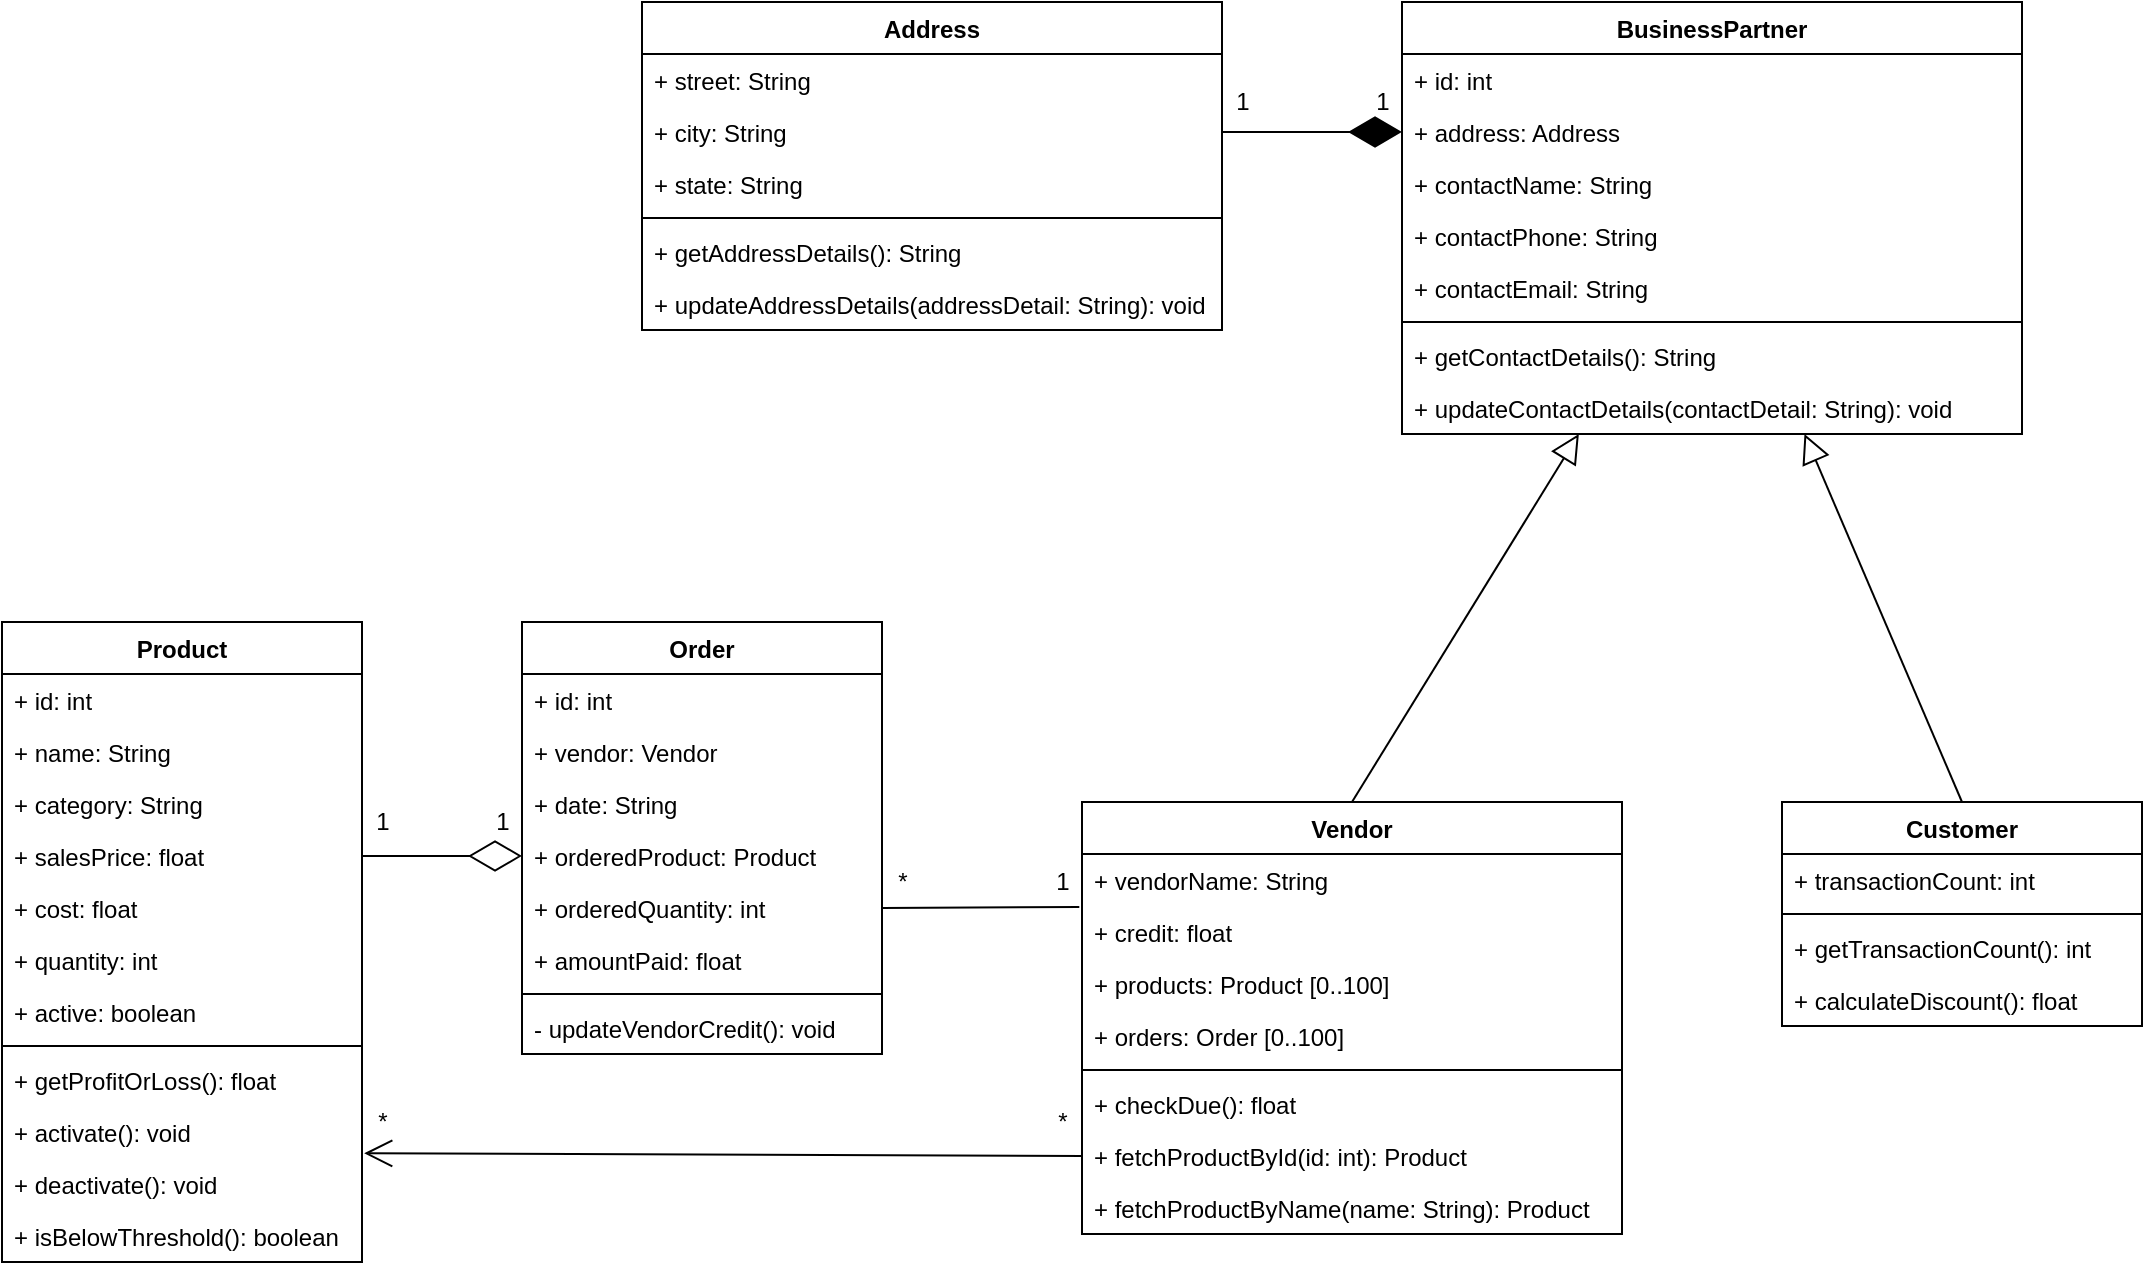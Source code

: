<mxfile version="14.2.6" type="device"><diagram id="m-LNZGUpLtwKPk3Pazps" name="Page-1"><mxGraphModel dx="1038" dy="1717" grid="1" gridSize="10" guides="1" tooltips="1" connect="1" arrows="1" fold="1" page="1" pageScale="1" pageWidth="850" pageHeight="1100" math="0" shadow="0"><root><mxCell id="0"/><mxCell id="1" parent="0"/><mxCell id="ExjV_kXQ1D-19BJYro0E-1" value="Product" style="swimlane;fontStyle=1;align=center;verticalAlign=top;childLayout=stackLayout;horizontal=1;startSize=26;horizontalStack=0;resizeParent=1;resizeParentMax=0;resizeLast=0;collapsible=1;marginBottom=0;" vertex="1" parent="1"><mxGeometry x="110" y="30" width="180" height="320" as="geometry"><mxRectangle x="200" y="120" width="80" height="26" as="alternateBounds"/></mxGeometry></mxCell><mxCell id="ExjV_kXQ1D-19BJYro0E-2" value="+ id: int" style="text;strokeColor=none;fillColor=none;align=left;verticalAlign=top;spacingLeft=4;spacingRight=4;overflow=hidden;rotatable=0;points=[[0,0.5],[1,0.5]];portConstraint=eastwest;" vertex="1" parent="ExjV_kXQ1D-19BJYro0E-1"><mxGeometry y="26" width="180" height="26" as="geometry"/></mxCell><mxCell id="ExjV_kXQ1D-19BJYro0E-3" value="+ name: String" style="text;strokeColor=none;fillColor=none;align=left;verticalAlign=top;spacingLeft=4;spacingRight=4;overflow=hidden;rotatable=0;points=[[0,0.5],[1,0.5]];portConstraint=eastwest;" vertex="1" parent="ExjV_kXQ1D-19BJYro0E-1"><mxGeometry y="52" width="180" height="26" as="geometry"/></mxCell><mxCell id="ExjV_kXQ1D-19BJYro0E-4" value="+ category: String" style="text;strokeColor=none;fillColor=none;align=left;verticalAlign=top;spacingLeft=4;spacingRight=4;overflow=hidden;rotatable=0;points=[[0,0.5],[1,0.5]];portConstraint=eastwest;" vertex="1" parent="ExjV_kXQ1D-19BJYro0E-1"><mxGeometry y="78" width="180" height="26" as="geometry"/></mxCell><mxCell id="ExjV_kXQ1D-19BJYro0E-5" value="+ salesPrice: float" style="text;strokeColor=none;fillColor=none;align=left;verticalAlign=top;spacingLeft=4;spacingRight=4;overflow=hidden;rotatable=0;points=[[0,0.5],[1,0.5]];portConstraint=eastwest;" vertex="1" parent="ExjV_kXQ1D-19BJYro0E-1"><mxGeometry y="104" width="180" height="26" as="geometry"/></mxCell><mxCell id="ExjV_kXQ1D-19BJYro0E-6" value="+ cost: float" style="text;strokeColor=none;fillColor=none;align=left;verticalAlign=top;spacingLeft=4;spacingRight=4;overflow=hidden;rotatable=0;points=[[0,0.5],[1,0.5]];portConstraint=eastwest;" vertex="1" parent="ExjV_kXQ1D-19BJYro0E-1"><mxGeometry y="130" width="180" height="26" as="geometry"/></mxCell><mxCell id="ExjV_kXQ1D-19BJYro0E-7" value="+ quantity: int" style="text;strokeColor=none;fillColor=none;align=left;verticalAlign=top;spacingLeft=4;spacingRight=4;overflow=hidden;rotatable=0;points=[[0,0.5],[1,0.5]];portConstraint=eastwest;" vertex="1" parent="ExjV_kXQ1D-19BJYro0E-1"><mxGeometry y="156" width="180" height="26" as="geometry"/></mxCell><mxCell id="ExjV_kXQ1D-19BJYro0E-8" value="+ active: boolean" style="text;strokeColor=none;fillColor=none;align=left;verticalAlign=top;spacingLeft=4;spacingRight=4;overflow=hidden;rotatable=0;points=[[0,0.5],[1,0.5]];portConstraint=eastwest;" vertex="1" parent="ExjV_kXQ1D-19BJYro0E-1"><mxGeometry y="182" width="180" height="26" as="geometry"/></mxCell><mxCell id="ExjV_kXQ1D-19BJYro0E-9" value="" style="line;strokeWidth=1;fillColor=none;align=left;verticalAlign=middle;spacingTop=-1;spacingLeft=3;spacingRight=3;rotatable=0;labelPosition=right;points=[];portConstraint=eastwest;" vertex="1" parent="ExjV_kXQ1D-19BJYro0E-1"><mxGeometry y="208" width="180" height="8" as="geometry"/></mxCell><mxCell id="ExjV_kXQ1D-19BJYro0E-10" value="+ getProfitOrLoss(): float" style="text;strokeColor=none;fillColor=none;align=left;verticalAlign=top;spacingLeft=4;spacingRight=4;overflow=hidden;rotatable=0;points=[[0,0.5],[1,0.5]];portConstraint=eastwest;" vertex="1" parent="ExjV_kXQ1D-19BJYro0E-1"><mxGeometry y="216" width="180" height="26" as="geometry"/></mxCell><mxCell id="ExjV_kXQ1D-19BJYro0E-11" value="+ activate(): void" style="text;strokeColor=none;fillColor=none;align=left;verticalAlign=top;spacingLeft=4;spacingRight=4;overflow=hidden;rotatable=0;points=[[0,0.5],[1,0.5]];portConstraint=eastwest;" vertex="1" parent="ExjV_kXQ1D-19BJYro0E-1"><mxGeometry y="242" width="180" height="26" as="geometry"/></mxCell><mxCell id="ExjV_kXQ1D-19BJYro0E-12" value="+ deactivate(): void" style="text;strokeColor=none;fillColor=none;align=left;verticalAlign=top;spacingLeft=4;spacingRight=4;overflow=hidden;rotatable=0;points=[[0,0.5],[1,0.5]];portConstraint=eastwest;" vertex="1" parent="ExjV_kXQ1D-19BJYro0E-1"><mxGeometry y="268" width="180" height="26" as="geometry"/></mxCell><mxCell id="ExjV_kXQ1D-19BJYro0E-13" value="+ isBelowThreshold(): boolean" style="text;strokeColor=none;fillColor=none;align=left;verticalAlign=top;spacingLeft=4;spacingRight=4;overflow=hidden;rotatable=0;points=[[0,0.5],[1,0.5]];portConstraint=eastwest;" vertex="1" parent="ExjV_kXQ1D-19BJYro0E-1"><mxGeometry y="294" width="180" height="26" as="geometry"/></mxCell><mxCell id="ExjV_kXQ1D-19BJYro0E-14" value="" style="endArrow=open;endFill=1;endSize=12;html=1;exitX=0;exitY=0.5;exitDx=0;exitDy=0;entryX=1.006;entryY=-0.09;entryDx=0;entryDy=0;entryPerimeter=0;" edge="1" parent="1" source="ExjV_kXQ1D-19BJYro0E-45" target="ExjV_kXQ1D-19BJYro0E-12"><mxGeometry width="160" relative="1" as="geometry"><mxPoint x="360" y="390" as="sourcePoint"/><mxPoint x="272" y="297" as="targetPoint"/></mxGeometry></mxCell><mxCell id="ExjV_kXQ1D-19BJYro0E-15" value="" style="edgeStyle=elbowEdgeStyle;html=1;endArrow=none;elbow=vertical;exitX=1;exitY=0.5;exitDx=0;exitDy=0;entryX=-0.005;entryY=0.013;entryDx=0;entryDy=0;entryPerimeter=0;" edge="1" parent="1" source="ExjV_kXQ1D-19BJYro0E-62" target="ExjV_kXQ1D-19BJYro0E-40"><mxGeometry width="160" relative="1" as="geometry"><mxPoint x="400" y="450" as="sourcePoint"/><mxPoint x="610.0" y="159" as="targetPoint"/></mxGeometry></mxCell><mxCell id="ExjV_kXQ1D-19BJYro0E-16" value="1" style="text;html=1;align=center;verticalAlign=middle;resizable=0;points=[];autosize=1;" vertex="1" parent="1"><mxGeometry x="290" y="120" width="20" height="20" as="geometry"/></mxCell><mxCell id="ExjV_kXQ1D-19BJYro0E-17" value="1" style="text;html=1;align=center;verticalAlign=middle;resizable=0;points=[];autosize=1;" vertex="1" parent="1"><mxGeometry x="350" y="120" width="20" height="20" as="geometry"/></mxCell><mxCell id="ExjV_kXQ1D-19BJYro0E-18" value="*" style="text;html=1;align=center;verticalAlign=middle;resizable=0;points=[];autosize=1;" vertex="1" parent="1"><mxGeometry x="290" y="270" width="20" height="20" as="geometry"/></mxCell><mxCell id="ExjV_kXQ1D-19BJYro0E-19" value="*" style="text;html=1;align=center;verticalAlign=middle;resizable=0;points=[];autosize=1;" vertex="1" parent="1"><mxGeometry x="630" y="270" width="20" height="20" as="geometry"/></mxCell><mxCell id="ExjV_kXQ1D-19BJYro0E-20" value="*" style="text;html=1;align=center;verticalAlign=middle;resizable=0;points=[];autosize=1;" vertex="1" parent="1"><mxGeometry x="550" y="150" width="20" height="20" as="geometry"/></mxCell><mxCell id="ExjV_kXQ1D-19BJYro0E-21" value="1" style="text;html=1;align=center;verticalAlign=middle;resizable=0;points=[];autosize=1;" vertex="1" parent="1"><mxGeometry x="630" y="150" width="20" height="20" as="geometry"/></mxCell><mxCell id="ExjV_kXQ1D-19BJYro0E-22" value="Customer" style="swimlane;fontStyle=1;align=center;verticalAlign=top;childLayout=stackLayout;horizontal=1;startSize=26;horizontalStack=0;resizeParent=1;resizeParentMax=0;resizeLast=0;collapsible=1;marginBottom=0;" vertex="1" parent="1"><mxGeometry x="1000" y="120" width="180" height="112" as="geometry"><mxRectangle x="200" y="120" width="80" height="26" as="alternateBounds"/></mxGeometry></mxCell><mxCell id="ExjV_kXQ1D-19BJYro0E-23" value="+ transactionCount: int" style="text;strokeColor=none;fillColor=none;align=left;verticalAlign=top;spacingLeft=4;spacingRight=4;overflow=hidden;rotatable=0;points=[[0,0.5],[1,0.5]];portConstraint=eastwest;" vertex="1" parent="ExjV_kXQ1D-19BJYro0E-22"><mxGeometry y="26" width="180" height="26" as="geometry"/></mxCell><mxCell id="ExjV_kXQ1D-19BJYro0E-24" value="" style="line;strokeWidth=1;fillColor=none;align=left;verticalAlign=middle;spacingTop=-1;spacingLeft=3;spacingRight=3;rotatable=0;labelPosition=right;points=[];portConstraint=eastwest;" vertex="1" parent="ExjV_kXQ1D-19BJYro0E-22"><mxGeometry y="52" width="180" height="8" as="geometry"/></mxCell><mxCell id="ExjV_kXQ1D-19BJYro0E-25" value="+ getTransactionCount(): int" style="text;strokeColor=none;fillColor=none;align=left;verticalAlign=top;spacingLeft=4;spacingRight=4;overflow=hidden;rotatable=0;points=[[0,0.5],[1,0.5]];portConstraint=eastwest;" vertex="1" parent="ExjV_kXQ1D-19BJYro0E-22"><mxGeometry y="60" width="180" height="26" as="geometry"/></mxCell><mxCell id="ExjV_kXQ1D-19BJYro0E-26" value="+ calculateDiscount(): float" style="text;strokeColor=none;fillColor=none;align=left;verticalAlign=top;spacingLeft=4;spacingRight=4;overflow=hidden;rotatable=0;points=[[0,0.5],[1,0.5]];portConstraint=eastwest;" vertex="1" parent="ExjV_kXQ1D-19BJYro0E-22"><mxGeometry y="86" width="180" height="26" as="geometry"/></mxCell><mxCell id="ExjV_kXQ1D-19BJYro0E-27" value="BusinessPartner" style="swimlane;fontStyle=1;align=center;verticalAlign=top;childLayout=stackLayout;horizontal=1;startSize=26;horizontalStack=0;resizeParent=1;resizeParentMax=0;resizeLast=0;collapsible=1;marginBottom=0;" vertex="1" parent="1"><mxGeometry x="810" y="-280" width="310" height="216" as="geometry"><mxRectangle x="200" y="120" width="80" height="26" as="alternateBounds"/></mxGeometry></mxCell><mxCell id="ExjV_kXQ1D-19BJYro0E-28" value="+ id: int" style="text;strokeColor=none;fillColor=none;align=left;verticalAlign=top;spacingLeft=4;spacingRight=4;overflow=hidden;rotatable=0;points=[[0,0.5],[1,0.5]];portConstraint=eastwest;" vertex="1" parent="ExjV_kXQ1D-19BJYro0E-27"><mxGeometry y="26" width="310" height="26" as="geometry"/></mxCell><mxCell id="ExjV_kXQ1D-19BJYro0E-29" value="+ address: Address" style="text;strokeColor=none;fillColor=none;align=left;verticalAlign=top;spacingLeft=4;spacingRight=4;overflow=hidden;rotatable=0;points=[[0,0.5],[1,0.5]];portConstraint=eastwest;" vertex="1" parent="ExjV_kXQ1D-19BJYro0E-27"><mxGeometry y="52" width="310" height="26" as="geometry"/></mxCell><mxCell id="ExjV_kXQ1D-19BJYro0E-30" value="+ contactName: String" style="text;strokeColor=none;fillColor=none;align=left;verticalAlign=top;spacingLeft=4;spacingRight=4;overflow=hidden;rotatable=0;points=[[0,0.5],[1,0.5]];portConstraint=eastwest;" vertex="1" parent="ExjV_kXQ1D-19BJYro0E-27"><mxGeometry y="78" width="310" height="26" as="geometry"/></mxCell><mxCell id="ExjV_kXQ1D-19BJYro0E-31" value="+ contactPhone: String" style="text;strokeColor=none;fillColor=none;align=left;verticalAlign=top;spacingLeft=4;spacingRight=4;overflow=hidden;rotatable=0;points=[[0,0.5],[1,0.5]];portConstraint=eastwest;" vertex="1" parent="ExjV_kXQ1D-19BJYro0E-27"><mxGeometry y="104" width="310" height="26" as="geometry"/></mxCell><mxCell id="ExjV_kXQ1D-19BJYro0E-32" value="+ contactEmail: String" style="text;strokeColor=none;fillColor=none;align=left;verticalAlign=top;spacingLeft=4;spacingRight=4;overflow=hidden;rotatable=0;points=[[0,0.5],[1,0.5]];portConstraint=eastwest;" vertex="1" parent="ExjV_kXQ1D-19BJYro0E-27"><mxGeometry y="130" width="310" height="26" as="geometry"/></mxCell><mxCell id="ExjV_kXQ1D-19BJYro0E-33" value="" style="line;strokeWidth=1;fillColor=none;align=left;verticalAlign=middle;spacingTop=-1;spacingLeft=3;spacingRight=3;rotatable=0;labelPosition=right;points=[];portConstraint=eastwest;" vertex="1" parent="ExjV_kXQ1D-19BJYro0E-27"><mxGeometry y="156" width="310" height="8" as="geometry"/></mxCell><mxCell id="ExjV_kXQ1D-19BJYro0E-34" value="+ getContactDetails(): String" style="text;strokeColor=none;fillColor=none;align=left;verticalAlign=top;spacingLeft=4;spacingRight=4;overflow=hidden;rotatable=0;points=[[0,0.5],[1,0.5]];portConstraint=eastwest;" vertex="1" parent="ExjV_kXQ1D-19BJYro0E-27"><mxGeometry y="164" width="310" height="26" as="geometry"/></mxCell><mxCell id="ExjV_kXQ1D-19BJYro0E-35" value="+ updateContactDetails(contactDetail: String): void" style="text;strokeColor=none;fillColor=none;align=left;verticalAlign=top;spacingLeft=4;spacingRight=4;overflow=hidden;rotatable=0;points=[[0,0.5],[1,0.5]];portConstraint=eastwest;" vertex="1" parent="ExjV_kXQ1D-19BJYro0E-27"><mxGeometry y="190" width="310" height="26" as="geometry"/></mxCell><mxCell id="ExjV_kXQ1D-19BJYro0E-36" value="" style="edgeStyle=none;html=1;endSize=12;endArrow=block;endFill=0;exitX=0.5;exitY=0;exitDx=0;exitDy=0;" edge="1" parent="1" source="ExjV_kXQ1D-19BJYro0E-38" target="ExjV_kXQ1D-19BJYro0E-27"><mxGeometry width="160" relative="1" as="geometry"><mxPoint x="600" y="-40" as="sourcePoint"/><mxPoint x="760" y="-40" as="targetPoint"/></mxGeometry></mxCell><mxCell id="ExjV_kXQ1D-19BJYro0E-37" value="" style="edgeStyle=none;html=1;endSize=12;endArrow=block;endFill=0;exitX=0.5;exitY=0;exitDx=0;exitDy=0;" edge="1" parent="1" source="ExjV_kXQ1D-19BJYro0E-22" target="ExjV_kXQ1D-19BJYro0E-27"><mxGeometry width="160" relative="1" as="geometry"><mxPoint x="775" y="130" as="sourcePoint"/><mxPoint x="947.043" y="50" as="targetPoint"/></mxGeometry></mxCell><mxCell id="ExjV_kXQ1D-19BJYro0E-38" value="Vendor" style="swimlane;fontStyle=1;align=center;verticalAlign=top;childLayout=stackLayout;horizontal=1;startSize=26;horizontalStack=0;resizeParent=1;resizeParentMax=0;resizeLast=0;collapsible=1;marginBottom=0;" vertex="1" parent="1"><mxGeometry x="650" y="120" width="270" height="216" as="geometry"><mxRectangle x="200" y="120" width="80" height="26" as="alternateBounds"/></mxGeometry></mxCell><mxCell id="ExjV_kXQ1D-19BJYro0E-39" value="+ vendorName: String" style="text;strokeColor=none;fillColor=none;align=left;verticalAlign=top;spacingLeft=4;spacingRight=4;overflow=hidden;rotatable=0;points=[[0,0.5],[1,0.5]];portConstraint=eastwest;" vertex="1" parent="ExjV_kXQ1D-19BJYro0E-38"><mxGeometry y="26" width="270" height="26" as="geometry"/></mxCell><mxCell id="ExjV_kXQ1D-19BJYro0E-40" value="+ credit: float" style="text;strokeColor=none;fillColor=none;align=left;verticalAlign=top;spacingLeft=4;spacingRight=4;overflow=hidden;rotatable=0;points=[[0,0.5],[1,0.5]];portConstraint=eastwest;" vertex="1" parent="ExjV_kXQ1D-19BJYro0E-38"><mxGeometry y="52" width="270" height="26" as="geometry"/></mxCell><mxCell id="ExjV_kXQ1D-19BJYro0E-41" value="+ products: Product [0..100]" style="text;strokeColor=none;fillColor=none;align=left;verticalAlign=top;spacingLeft=4;spacingRight=4;overflow=hidden;rotatable=0;points=[[0,0.5],[1,0.5]];portConstraint=eastwest;" vertex="1" parent="ExjV_kXQ1D-19BJYro0E-38"><mxGeometry y="78" width="270" height="26" as="geometry"/></mxCell><mxCell id="ExjV_kXQ1D-19BJYro0E-42" value="+ orders: Order [0..100]" style="text;strokeColor=none;fillColor=none;align=left;verticalAlign=top;spacingLeft=4;spacingRight=4;overflow=hidden;rotatable=0;points=[[0,0.5],[1,0.5]];portConstraint=eastwest;" vertex="1" parent="ExjV_kXQ1D-19BJYro0E-38"><mxGeometry y="104" width="270" height="26" as="geometry"/></mxCell><mxCell id="ExjV_kXQ1D-19BJYro0E-43" value="" style="line;strokeWidth=1;fillColor=none;align=left;verticalAlign=middle;spacingTop=-1;spacingLeft=3;spacingRight=3;rotatable=0;labelPosition=right;points=[];portConstraint=eastwest;" vertex="1" parent="ExjV_kXQ1D-19BJYro0E-38"><mxGeometry y="130" width="270" height="8" as="geometry"/></mxCell><mxCell id="ExjV_kXQ1D-19BJYro0E-44" value="+ checkDue(): float" style="text;strokeColor=none;fillColor=none;align=left;verticalAlign=top;spacingLeft=4;spacingRight=4;overflow=hidden;rotatable=0;points=[[0,0.5],[1,0.5]];portConstraint=eastwest;" vertex="1" parent="ExjV_kXQ1D-19BJYro0E-38"><mxGeometry y="138" width="270" height="26" as="geometry"/></mxCell><mxCell id="ExjV_kXQ1D-19BJYro0E-45" value="+ fetchProductById(id: int): Product" style="text;strokeColor=none;fillColor=none;align=left;verticalAlign=top;spacingLeft=4;spacingRight=4;overflow=hidden;rotatable=0;points=[[0,0.5],[1,0.5]];portConstraint=eastwest;" vertex="1" parent="ExjV_kXQ1D-19BJYro0E-38"><mxGeometry y="164" width="270" height="26" as="geometry"/></mxCell><mxCell id="ExjV_kXQ1D-19BJYro0E-46" value="+ fetchProductByName(name: String): Product" style="text;strokeColor=none;fillColor=none;align=left;verticalAlign=top;spacingLeft=4;spacingRight=4;overflow=hidden;rotatable=0;points=[[0,0.5],[1,0.5]];portConstraint=eastwest;" vertex="1" parent="ExjV_kXQ1D-19BJYro0E-38"><mxGeometry y="190" width="270" height="26" as="geometry"/></mxCell><mxCell id="ExjV_kXQ1D-19BJYro0E-47" value="Address" style="swimlane;fontStyle=1;align=center;verticalAlign=top;childLayout=stackLayout;horizontal=1;startSize=26;horizontalStack=0;resizeParent=1;resizeParentMax=0;resizeLast=0;collapsible=1;marginBottom=0;" vertex="1" parent="1"><mxGeometry x="430" y="-280" width="290" height="164" as="geometry"><mxRectangle x="200" y="120" width="80" height="26" as="alternateBounds"/></mxGeometry></mxCell><mxCell id="ExjV_kXQ1D-19BJYro0E-48" value="+ street: String" style="text;strokeColor=none;fillColor=none;align=left;verticalAlign=top;spacingLeft=4;spacingRight=4;overflow=hidden;rotatable=0;points=[[0,0.5],[1,0.5]];portConstraint=eastwest;" vertex="1" parent="ExjV_kXQ1D-19BJYro0E-47"><mxGeometry y="26" width="290" height="26" as="geometry"/></mxCell><mxCell id="ExjV_kXQ1D-19BJYro0E-49" value="+ city: String" style="text;strokeColor=none;fillColor=none;align=left;verticalAlign=top;spacingLeft=4;spacingRight=4;overflow=hidden;rotatable=0;points=[[0,0.5],[1,0.5]];portConstraint=eastwest;" vertex="1" parent="ExjV_kXQ1D-19BJYro0E-47"><mxGeometry y="52" width="290" height="26" as="geometry"/></mxCell><mxCell id="ExjV_kXQ1D-19BJYro0E-50" value="+ state: String" style="text;strokeColor=none;fillColor=none;align=left;verticalAlign=top;spacingLeft=4;spacingRight=4;overflow=hidden;rotatable=0;points=[[0,0.5],[1,0.5]];portConstraint=eastwest;" vertex="1" parent="ExjV_kXQ1D-19BJYro0E-47"><mxGeometry y="78" width="290" height="26" as="geometry"/></mxCell><mxCell id="ExjV_kXQ1D-19BJYro0E-51" value="" style="line;strokeWidth=1;fillColor=none;align=left;verticalAlign=middle;spacingTop=-1;spacingLeft=3;spacingRight=3;rotatable=0;labelPosition=right;points=[];portConstraint=eastwest;" vertex="1" parent="ExjV_kXQ1D-19BJYro0E-47"><mxGeometry y="104" width="290" height="8" as="geometry"/></mxCell><mxCell id="ExjV_kXQ1D-19BJYro0E-52" value="+ getAddressDetails(): String" style="text;strokeColor=none;fillColor=none;align=left;verticalAlign=top;spacingLeft=4;spacingRight=4;overflow=hidden;rotatable=0;points=[[0,0.5],[1,0.5]];portConstraint=eastwest;" vertex="1" parent="ExjV_kXQ1D-19BJYro0E-47"><mxGeometry y="112" width="290" height="26" as="geometry"/></mxCell><mxCell id="ExjV_kXQ1D-19BJYro0E-53" value="+ updateAddressDetails(addressDetail: String): void" style="text;strokeColor=none;fillColor=none;align=left;verticalAlign=top;spacingLeft=4;spacingRight=4;overflow=hidden;rotatable=0;points=[[0,0.5],[1,0.5]];portConstraint=eastwest;" vertex="1" parent="ExjV_kXQ1D-19BJYro0E-47"><mxGeometry y="138" width="290" height="26" as="geometry"/></mxCell><mxCell id="ExjV_kXQ1D-19BJYro0E-54" value="" style="endArrow=diamondThin;endFill=1;endSize=24;html=1;exitX=1;exitY=0.5;exitDx=0;exitDy=0;entryX=0;entryY=0.5;entryDx=0;entryDy=0;" edge="1" parent="1" source="ExjV_kXQ1D-19BJYro0E-49" target="ExjV_kXQ1D-19BJYro0E-29"><mxGeometry width="160" relative="1" as="geometry"><mxPoint x="560" y="-50" as="sourcePoint"/><mxPoint x="720" y="-50" as="targetPoint"/></mxGeometry></mxCell><mxCell id="ExjV_kXQ1D-19BJYro0E-55" value="1" style="text;html=1;align=center;verticalAlign=middle;resizable=0;points=[];autosize=1;" vertex="1" parent="1"><mxGeometry x="720" y="-240" width="20" height="20" as="geometry"/></mxCell><mxCell id="ExjV_kXQ1D-19BJYro0E-56" value="1" style="text;html=1;align=center;verticalAlign=middle;resizable=0;points=[];autosize=1;" vertex="1" parent="1"><mxGeometry x="790" y="-240" width="20" height="20" as="geometry"/></mxCell><mxCell id="ExjV_kXQ1D-19BJYro0E-57" value="Order" style="swimlane;fontStyle=1;align=center;verticalAlign=top;childLayout=stackLayout;horizontal=1;startSize=26;horizontalStack=0;resizeParent=1;resizeParentMax=0;resizeLast=0;collapsible=1;marginBottom=0;" vertex="1" parent="1"><mxGeometry x="370" y="30" width="180" height="216" as="geometry"><mxRectangle x="200" y="120" width="80" height="26" as="alternateBounds"/></mxGeometry></mxCell><mxCell id="ExjV_kXQ1D-19BJYro0E-58" value="+ id: int" style="text;strokeColor=none;fillColor=none;align=left;verticalAlign=top;spacingLeft=4;spacingRight=4;overflow=hidden;rotatable=0;points=[[0,0.5],[1,0.5]];portConstraint=eastwest;" vertex="1" parent="ExjV_kXQ1D-19BJYro0E-57"><mxGeometry y="26" width="180" height="26" as="geometry"/></mxCell><mxCell id="ExjV_kXQ1D-19BJYro0E-59" value="+ vendor: Vendor" style="text;strokeColor=none;fillColor=none;align=left;verticalAlign=top;spacingLeft=4;spacingRight=4;overflow=hidden;rotatable=0;points=[[0,0.5],[1,0.5]];portConstraint=eastwest;" vertex="1" parent="ExjV_kXQ1D-19BJYro0E-57"><mxGeometry y="52" width="180" height="26" as="geometry"/></mxCell><mxCell id="ExjV_kXQ1D-19BJYro0E-60" value="+ date: String" style="text;strokeColor=none;fillColor=none;align=left;verticalAlign=top;spacingLeft=4;spacingRight=4;overflow=hidden;rotatable=0;points=[[0,0.5],[1,0.5]];portConstraint=eastwest;" vertex="1" parent="ExjV_kXQ1D-19BJYro0E-57"><mxGeometry y="78" width="180" height="26" as="geometry"/></mxCell><mxCell id="ExjV_kXQ1D-19BJYro0E-61" value="+ orderedProduct: Product" style="text;strokeColor=none;fillColor=none;align=left;verticalAlign=top;spacingLeft=4;spacingRight=4;overflow=hidden;rotatable=0;points=[[0,0.5],[1,0.5]];portConstraint=eastwest;" vertex="1" parent="ExjV_kXQ1D-19BJYro0E-57"><mxGeometry y="104" width="180" height="26" as="geometry"/></mxCell><mxCell id="ExjV_kXQ1D-19BJYro0E-62" value="+ orderedQuantity: int" style="text;strokeColor=none;fillColor=none;align=left;verticalAlign=top;spacingLeft=4;spacingRight=4;overflow=hidden;rotatable=0;points=[[0,0.5],[1,0.5]];portConstraint=eastwest;" vertex="1" parent="ExjV_kXQ1D-19BJYro0E-57"><mxGeometry y="130" width="180" height="26" as="geometry"/></mxCell><mxCell id="ExjV_kXQ1D-19BJYro0E-63" value="+ amountPaid: float" style="text;strokeColor=none;fillColor=none;align=left;verticalAlign=top;spacingLeft=4;spacingRight=4;overflow=hidden;rotatable=0;points=[[0,0.5],[1,0.5]];portConstraint=eastwest;" vertex="1" parent="ExjV_kXQ1D-19BJYro0E-57"><mxGeometry y="156" width="180" height="26" as="geometry"/></mxCell><mxCell id="ExjV_kXQ1D-19BJYro0E-64" value="" style="line;strokeWidth=1;fillColor=none;align=left;verticalAlign=middle;spacingTop=-1;spacingLeft=3;spacingRight=3;rotatable=0;labelPosition=right;points=[];portConstraint=eastwest;" vertex="1" parent="ExjV_kXQ1D-19BJYro0E-57"><mxGeometry y="182" width="180" height="8" as="geometry"/></mxCell><mxCell id="ExjV_kXQ1D-19BJYro0E-65" value="- updateVendorCredit(): void" style="text;strokeColor=none;fillColor=none;align=left;verticalAlign=top;spacingLeft=4;spacingRight=4;overflow=hidden;rotatable=0;points=[[0,0.5],[1,0.5]];portConstraint=eastwest;" vertex="1" parent="ExjV_kXQ1D-19BJYro0E-57"><mxGeometry y="190" width="180" height="26" as="geometry"/></mxCell><mxCell id="ExjV_kXQ1D-19BJYro0E-66" value="" style="endArrow=diamondThin;endFill=0;endSize=24;html=1;exitX=1;exitY=0.5;exitDx=0;exitDy=0;entryX=0;entryY=0.5;entryDx=0;entryDy=0;" edge="1" parent="1" source="ExjV_kXQ1D-19BJYro0E-5" target="ExjV_kXQ1D-19BJYro0E-61"><mxGeometry width="160" relative="1" as="geometry"><mxPoint x="390" y="330" as="sourcePoint"/><mxPoint x="550" y="330" as="targetPoint"/></mxGeometry></mxCell></root></mxGraphModel></diagram></mxfile>